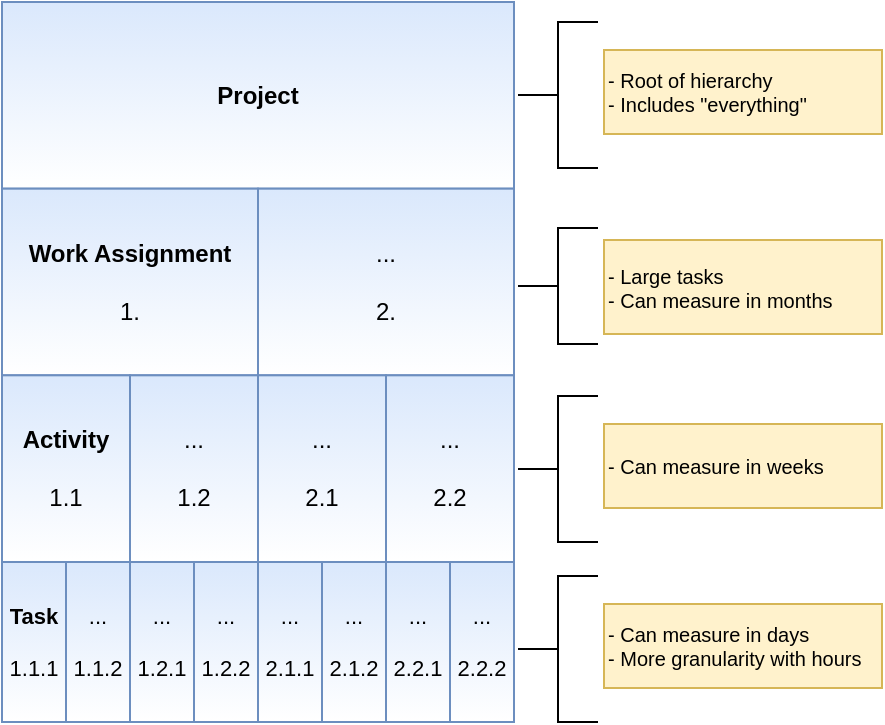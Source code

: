 <mxfile version="12.0.2" type="device" pages="1"><diagram id="d7tzO3yLsyoa3yJTb2dP" name="wbs-levels"><mxGraphModel dx="686" dy="661" grid="1" gridSize="10" guides="1" tooltips="1" connect="1" arrows="1" fold="1" page="1" pageScale="1" pageWidth="1100" pageHeight="850" math="0" shadow="0"><root><mxCell id="0"/><mxCell id="1" parent="0"/><mxCell id="jfc32f7G1hQGFxJ8lxq6-11" value="&lt;b&gt;Task&lt;/b&gt;&lt;br style=&quot;font-size: 11px&quot;&gt;&lt;br style=&quot;font-size: 11px&quot;&gt;&lt;span&gt;1.1.1&lt;/span&gt;" style="rounded=0;whiteSpace=wrap;html=1;fontStyle=0;fontSize=11;fillColor=#dae8fc;strokeColor=#6c8ebf;gradientDirection=south;gradientColor=#ffffff;" vertex="1" parent="1"><mxGeometry x="40" y="330" width="32" height="80" as="geometry"/></mxCell><mxCell id="jfc32f7G1hQGFxJ8lxq6-12" value="...&lt;br style=&quot;font-size: 11px;&quot;&gt;&lt;br style=&quot;font-size: 11px;&quot;&gt;1.1.2" style="rounded=0;whiteSpace=wrap;html=1;fillColor=#dae8fc;strokeColor=#6c8ebf;fontStyle=0;fontSize=11;gradientDirection=south;gradientColor=#ffffff;" vertex="1" parent="1"><mxGeometry x="72" y="330" width="32" height="80" as="geometry"/></mxCell><mxCell id="jfc32f7G1hQGFxJ8lxq6-17" value="...&lt;br&gt;&lt;br&gt;1.2.1" style="rounded=0;whiteSpace=wrap;html=1;fillColor=#dae8fc;strokeColor=#6c8ebf;fontStyle=0;fontSize=11;gradientDirection=south;gradientColor=#ffffff;" vertex="1" parent="1"><mxGeometry x="104" y="330" width="32" height="80" as="geometry"/></mxCell><mxCell id="jfc32f7G1hQGFxJ8lxq6-18" value="...&lt;br&gt;&lt;br&gt;1.2.2" style="rounded=0;whiteSpace=wrap;html=1;fillColor=#dae8fc;strokeColor=#6c8ebf;fontStyle=0;fontSize=11;gradientDirection=south;gradientColor=#ffffff;" vertex="1" parent="1"><mxGeometry x="136" y="330" width="32" height="80" as="geometry"/></mxCell><mxCell id="jfc32f7G1hQGFxJ8lxq6-19" value="...&lt;br&gt;&lt;br&gt;2.1.1" style="rounded=0;whiteSpace=wrap;html=1;fillColor=#dae8fc;strokeColor=#6c8ebf;fontStyle=0;fontSize=11;gradientColor=#ffffff;gradientDirection=south;" vertex="1" parent="1"><mxGeometry x="168" y="330" width="32" height="80" as="geometry"/></mxCell><mxCell id="jfc32f7G1hQGFxJ8lxq6-20" value="...&lt;br&gt;&lt;br&gt;2.1.2" style="rounded=0;whiteSpace=wrap;html=1;fillColor=#dae8fc;strokeColor=#6c8ebf;fontStyle=0;fontSize=11;gradientColor=#ffffff;gradientDirection=south;" vertex="1" parent="1"><mxGeometry x="200" y="330" width="32" height="80" as="geometry"/></mxCell><mxCell id="jfc32f7G1hQGFxJ8lxq6-21" value="...&lt;br&gt;&lt;div&gt;&lt;br&gt;&lt;/div&gt;&lt;div&gt;2.2.1&lt;br&gt;&lt;/div&gt;" style="rounded=0;whiteSpace=wrap;html=1;fillColor=#dae8fc;strokeColor=#6c8ebf;fontStyle=0;gradientColor=#ffffff;fontSize=11;gradientDirection=south;" vertex="1" parent="1"><mxGeometry x="232" y="330" width="32" height="80" as="geometry"/></mxCell><mxCell id="jfc32f7G1hQGFxJ8lxq6-22" value="&lt;div&gt;...&lt;/div&gt;&lt;div&gt;&lt;br&gt;&lt;/div&gt;&lt;div&gt;2.2.2&lt;/div&gt;" style="rounded=0;whiteSpace=wrap;html=1;fillColor=#dae8fc;strokeColor=#6c8ebf;fontStyle=0;gradientColor=#ffffff;fontSize=11;gradientDirection=south;" vertex="1" parent="1"><mxGeometry x="264" y="330" width="32" height="80" as="geometry"/></mxCell><mxCell id="jfc32f7G1hQGFxJ8lxq6-1" value="Project" style="rounded=0;whiteSpace=wrap;html=1;fillColor=#dae8fc;strokeColor=#6c8ebf;fontStyle=1;gradientColor=#ffffff;gradientDirection=south;" vertex="1" parent="1"><mxGeometry x="40" y="50" width="256" height="93.333" as="geometry"/></mxCell><mxCell id="jfc32f7G1hQGFxJ8lxq6-2" value="&lt;b&gt;&lt;font style=&quot;font-size: 12px&quot;&gt;Work Assignment&lt;/font&gt;&lt;/b&gt;&lt;br&gt;&lt;br&gt;&lt;span&gt;1.&lt;/span&gt;" style="rounded=0;whiteSpace=wrap;html=1;fillColor=#dae8fc;strokeColor=#6c8ebf;fontStyle=0;gradientColor=#ffffff;gradientDirection=south;" vertex="1" parent="1"><mxGeometry x="40" y="143.333" width="128" height="93.333" as="geometry"/></mxCell><mxCell id="jfc32f7G1hQGFxJ8lxq6-3" value="...&lt;br&gt;&lt;br&gt;&lt;span&gt;2.&lt;/span&gt;" style="rounded=0;whiteSpace=wrap;html=1;fillColor=#dae8fc;strokeColor=#6c8ebf;fontStyle=0;gradientColor=#ffffff;gradientDirection=south;" vertex="1" parent="1"><mxGeometry x="168" y="143.333" width="128" height="93.333" as="geometry"/></mxCell><mxCell id="jfc32f7G1hQGFxJ8lxq6-4" value="&lt;b&gt;Activity&lt;/b&gt;&lt;br&gt;&lt;br&gt;&lt;span&gt;1.1&lt;/span&gt;" style="rounded=0;whiteSpace=wrap;html=1;verticalAlign=middle;labelPosition=center;verticalLabelPosition=middle;align=center;horizontal=1;fontStyle=0;fillColor=#dae8fc;strokeColor=#6c8ebf;gradientDirection=south;gradientColor=#ffffff;" vertex="1" parent="1"><mxGeometry x="40" y="236.667" width="64" height="93.333" as="geometry"/></mxCell><mxCell id="jfc32f7G1hQGFxJ8lxq6-7" value="...&lt;br&gt;&lt;br&gt;1.2" style="rounded=0;whiteSpace=wrap;html=1;fillColor=#dae8fc;strokeColor=#6c8ebf;fontStyle=0;gradientDirection=south;gradientColor=#ffffff;" vertex="1" parent="1"><mxGeometry x="104" y="236.667" width="64" height="93.333" as="geometry"/></mxCell><mxCell id="jfc32f7G1hQGFxJ8lxq6-8" value="...&lt;br&gt;&lt;br&gt;2.1" style="rounded=0;whiteSpace=wrap;html=1;fillColor=#dae8fc;strokeColor=#6c8ebf;fontStyle=0;gradientColor=#ffffff;gradientDirection=south;" vertex="1" parent="1"><mxGeometry x="168" y="236.667" width="64" height="93.333" as="geometry"/></mxCell><mxCell id="jfc32f7G1hQGFxJ8lxq6-9" value="&lt;div&gt;...&lt;/div&gt;&lt;div&gt;&lt;br&gt;&lt;/div&gt;&lt;div&gt;2.2&lt;/div&gt;" style="rounded=0;whiteSpace=wrap;html=1;fillColor=#dae8fc;strokeColor=#6c8ebf;fontStyle=0;gradientColor=#ffffff;gradientDirection=south;" vertex="1" parent="1"><mxGeometry x="232" y="236.667" width="64" height="93.333" as="geometry"/></mxCell><mxCell id="jfc32f7G1hQGFxJ8lxq6-23" value="" style="strokeWidth=1;html=1;shape=mxgraph.flowchart.annotation_2;align=left;labelPosition=right;pointerEvents=1;connectable=0;gradientColor=#ffffff;fontSize=11;gradientDirection=south;" vertex="1" parent="1"><mxGeometry x="298" y="60" width="40" height="73" as="geometry"/></mxCell><mxCell id="jfc32f7G1hQGFxJ8lxq6-24" value="- Root of hierarchy&lt;br style=&quot;font-size: 10px&quot;&gt;- Includes &quot;everything&quot;" style="rounded=0;whiteSpace=wrap;html=1;strokeWidth=1;fontSize=10;fillColor=#fff2cc;strokeColor=#d6b656;align=left;" vertex="1" parent="1"><mxGeometry x="341" y="74" width="139" height="42" as="geometry"/></mxCell><mxCell id="jfc32f7G1hQGFxJ8lxq6-25" value="" style="strokeWidth=1;html=1;shape=mxgraph.flowchart.annotation_2;align=left;labelPosition=right;pointerEvents=1;connectable=0;gradientColor=#ffffff;fontSize=11;gradientDirection=south;" vertex="1" parent="1"><mxGeometry x="298" y="163" width="40" height="58" as="geometry"/></mxCell><mxCell id="jfc32f7G1hQGFxJ8lxq6-26" value="- Large tasks&lt;br style=&quot;font-size: 10px;&quot;&gt;- Can measure in months" style="rounded=0;whiteSpace=wrap;html=1;strokeWidth=1;fontSize=10;fillColor=#fff2cc;strokeColor=#d6b656;align=left;" vertex="1" parent="1"><mxGeometry x="341" y="169" width="139" height="47" as="geometry"/></mxCell><mxCell id="FATQrgimWFMiSEB_hXmp-1" value="" style="strokeWidth=1;html=1;shape=mxgraph.flowchart.annotation_2;align=left;labelPosition=right;pointerEvents=1;connectable=0;gradientColor=#ffffff;fontSize=11;gradientDirection=south;" vertex="1" parent="1"><mxGeometry x="298" y="247" width="40" height="73" as="geometry"/></mxCell><mxCell id="FATQrgimWFMiSEB_hXmp-2" value="- Can measure in weeks" style="rounded=0;whiteSpace=wrap;html=1;strokeWidth=1;fontSize=10;fillColor=#fff2cc;strokeColor=#d6b656;align=left;" vertex="1" parent="1"><mxGeometry x="341" y="261" width="139" height="42" as="geometry"/></mxCell><mxCell id="FATQrgimWFMiSEB_hXmp-3" value="" style="strokeWidth=1;html=1;shape=mxgraph.flowchart.annotation_2;align=left;labelPosition=right;pointerEvents=1;connectable=0;gradientColor=#ffffff;fontSize=11;gradientDirection=south;" vertex="1" parent="1"><mxGeometry x="298" y="337" width="40" height="73" as="geometry"/></mxCell><mxCell id="FATQrgimWFMiSEB_hXmp-4" value="- Can measure in days&lt;br style=&quot;font-size: 10px;&quot;&gt;- More granularity with hours" style="rounded=0;whiteSpace=wrap;html=1;strokeWidth=1;fontSize=10;fillColor=#fff2cc;strokeColor=#d6b656;align=left;" vertex="1" parent="1"><mxGeometry x="341" y="351" width="139" height="42" as="geometry"/></mxCell></root></mxGraphModel></diagram></mxfile>